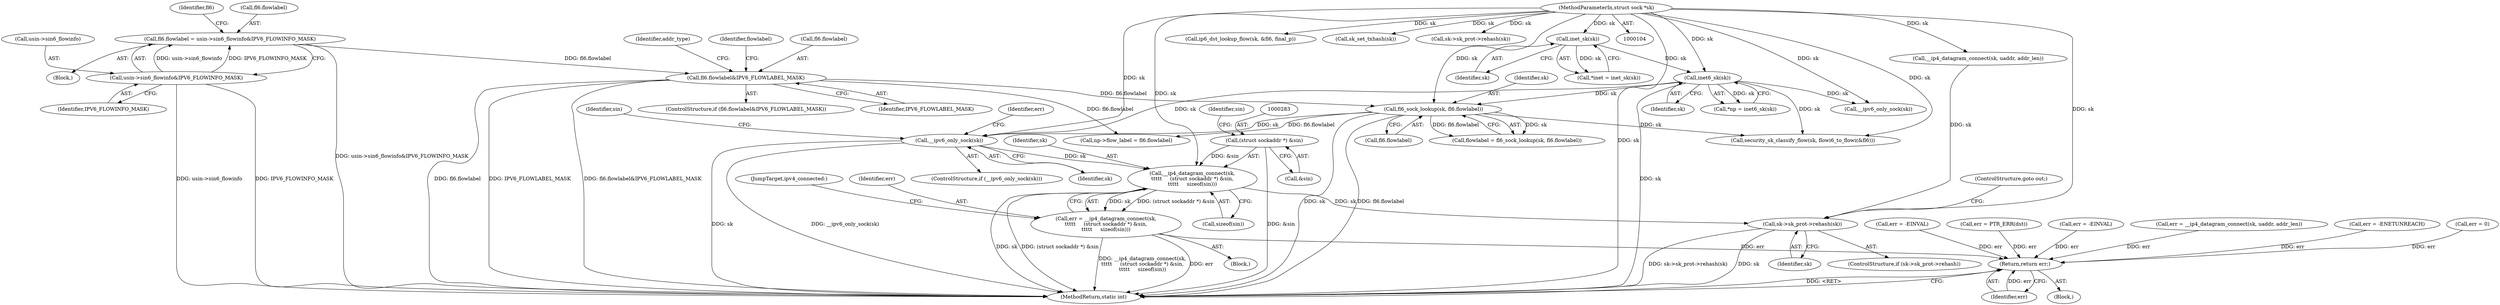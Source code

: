 digraph "0_linux_45f6fad84cc305103b28d73482b344d7f5b76f39_4@API" {
"1000280" [label="(Call,__ip4_datagram_connect(sk,\n\t\t\t\t\t     (struct sockaddr *) &sin,\n\t\t\t\t\t     sizeof(sin)))"];
"1000247" [label="(Call,__ipv6_only_sock(sk))"];
"1000202" [label="(Call,fl6_sock_lookup(sk, fl6.flowlabel))"];
"1000123" [label="(Call,inet6_sk(sk))"];
"1000118" [label="(Call,inet_sk(sk))"];
"1000105" [label="(MethodParameterIn,struct sock *sk)"];
"1000194" [label="(Call,fl6.flowlabel&IPV6_FLOWLABEL_MASK)"];
"1000184" [label="(Call,fl6.flowlabel = usin->sin6_flowinfo&IPV6_FLOWINFO_MASK)"];
"1000188" [label="(Call,usin->sin6_flowinfo&IPV6_FLOWINFO_MASK)"];
"1000282" [label="(Call,(struct sockaddr *) &sin)"];
"1000278" [label="(Call,err = __ip4_datagram_connect(sk,\n\t\t\t\t\t     (struct sockaddr *) &sin,\n\t\t\t\t\t     sizeof(sin)))"];
"1000595" [label="(Return,return err;)"];
"1000347" [label="(Call,sk->sk_prot->rehash(sk))"];
"1000347" [label="(Call,sk->sk_prot->rehash(sk))"];
"1000204" [label="(Call,fl6.flowlabel)"];
"1000422" [label="(Call,np->flow_label = fl6.flowlabel)"];
"1000150" [label="(Call,err = __ip4_datagram_connect(sk, uaddr, addr_len))"];
"1000124" [label="(Identifier,sk)"];
"1000288" [label="(JumpTarget,ipv4_connected:)"];
"1000250" [label="(Call,err = -ENETUNREACH)"];
"1000214" [label="(Identifier,addr_type)"];
"1000596" [label="(Identifier,err)"];
"1000121" [label="(Call,*np = inet6_sk(sk))"];
"1000201" [label="(Identifier,flowlabel)"];
"1000193" [label="(ControlStructure,if (fl6.flowlabel&IPV6_FLOWLABEL_MASK))"];
"1000202" [label="(Call,fl6_sock_lookup(sk, fl6.flowlabel))"];
"1000198" [label="(Identifier,IPV6_FLOWLABEL_MASK)"];
"1000287" [label="(Identifier,sin)"];
"1000184" [label="(Call,fl6.flowlabel = usin->sin6_flowinfo&IPV6_FLOWINFO_MASK)"];
"1000349" [label="(ControlStructure,goto out;)"];
"1000152" [label="(Call,__ip4_datagram_connect(sk, uaddr, addr_len))"];
"1000189" [label="(Call,usin->sin6_flowinfo)"];
"1000118" [label="(Call,inet_sk(sk))"];
"1000192" [label="(Identifier,IPV6_FLOWINFO_MASK)"];
"1000195" [label="(Call,fl6.flowlabel)"];
"1000119" [label="(Identifier,sk)"];
"1000194" [label="(Call,fl6.flowlabel&IPV6_FLOWLABEL_MASK)"];
"1000282" [label="(Call,(struct sockaddr *) &sin)"];
"1000597" [label="(MethodReturn,static int)"];
"1000105" [label="(MethodParameterIn,struct sock *sk)"];
"1000595" [label="(Return,return err;)"];
"1000257" [label="(Identifier,sin)"];
"1000284" [label="(Call,&sin)"];
"1000531" [label="(Call,err = 0)"];
"1000377" [label="(Call,err = -EINVAL)"];
"1000526" [label="(Call,ip6_dst_lookup_flow(sk, &fl6, final_p))"];
"1000286" [label="(Call,sizeof(sin))"];
"1000590" [label="(Call,sk_set_txhash(sk))"];
"1000188" [label="(Call,usin->sin6_flowinfo&IPV6_FLOWINFO_MASK)"];
"1000581" [label="(Call,sk->sk_prot->rehash(sk))"];
"1000247" [label="(Call,__ipv6_only_sock(sk))"];
"1000278" [label="(Call,err = __ip4_datagram_connect(sk,\n\t\t\t\t\t     (struct sockaddr *) &sin,\n\t\t\t\t\t     sizeof(sin)))"];
"1000200" [label="(Call,flowlabel = fl6_sock_lookup(sk, fl6.flowlabel))"];
"1000341" [label="(ControlStructure,if (sk->sk_prot->rehash))"];
"1000123" [label="(Call,inet6_sk(sk))"];
"1000116" [label="(Call,*inet = inet_sk(sk))"];
"1000183" [label="(Block,)"];
"1000279" [label="(Identifier,err)"];
"1000501" [label="(Call,security_sk_classify_flow(sk, flowi6_to_flowi(&fl6)))"];
"1000538" [label="(Call,err = PTR_ERR(dst))"];
"1000246" [label="(ControlStructure,if (__ipv6_only_sock(sk)))"];
"1000145" [label="(Call,__ipv6_only_sock(sk))"];
"1000108" [label="(Block,)"];
"1000348" [label="(Identifier,sk)"];
"1000244" [label="(Block,)"];
"1000280" [label="(Call,__ip4_datagram_connect(sk,\n\t\t\t\t\t     (struct sockaddr *) &sin,\n\t\t\t\t\t     sizeof(sin)))"];
"1000281" [label="(Identifier,sk)"];
"1000251" [label="(Identifier,err)"];
"1000203" [label="(Identifier,sk)"];
"1000196" [label="(Identifier,fl6)"];
"1000185" [label="(Call,fl6.flowlabel)"];
"1000248" [label="(Identifier,sk)"];
"1000411" [label="(Call,err = -EINVAL)"];
"1000280" -> "1000278"  [label="AST: "];
"1000280" -> "1000286"  [label="CFG: "];
"1000281" -> "1000280"  [label="AST: "];
"1000282" -> "1000280"  [label="AST: "];
"1000286" -> "1000280"  [label="AST: "];
"1000278" -> "1000280"  [label="CFG: "];
"1000280" -> "1000597"  [label="DDG: (struct sockaddr *) &sin"];
"1000280" -> "1000597"  [label="DDG: sk"];
"1000280" -> "1000278"  [label="DDG: sk"];
"1000280" -> "1000278"  [label="DDG: (struct sockaddr *) &sin"];
"1000247" -> "1000280"  [label="DDG: sk"];
"1000105" -> "1000280"  [label="DDG: sk"];
"1000282" -> "1000280"  [label="DDG: &sin"];
"1000280" -> "1000347"  [label="DDG: sk"];
"1000247" -> "1000246"  [label="AST: "];
"1000247" -> "1000248"  [label="CFG: "];
"1000248" -> "1000247"  [label="AST: "];
"1000251" -> "1000247"  [label="CFG: "];
"1000257" -> "1000247"  [label="CFG: "];
"1000247" -> "1000597"  [label="DDG: sk"];
"1000247" -> "1000597"  [label="DDG: __ipv6_only_sock(sk)"];
"1000202" -> "1000247"  [label="DDG: sk"];
"1000123" -> "1000247"  [label="DDG: sk"];
"1000105" -> "1000247"  [label="DDG: sk"];
"1000202" -> "1000200"  [label="AST: "];
"1000202" -> "1000204"  [label="CFG: "];
"1000203" -> "1000202"  [label="AST: "];
"1000204" -> "1000202"  [label="AST: "];
"1000200" -> "1000202"  [label="CFG: "];
"1000202" -> "1000597"  [label="DDG: sk"];
"1000202" -> "1000597"  [label="DDG: fl6.flowlabel"];
"1000202" -> "1000200"  [label="DDG: sk"];
"1000202" -> "1000200"  [label="DDG: fl6.flowlabel"];
"1000123" -> "1000202"  [label="DDG: sk"];
"1000105" -> "1000202"  [label="DDG: sk"];
"1000194" -> "1000202"  [label="DDG: fl6.flowlabel"];
"1000202" -> "1000422"  [label="DDG: fl6.flowlabel"];
"1000202" -> "1000501"  [label="DDG: sk"];
"1000123" -> "1000121"  [label="AST: "];
"1000123" -> "1000124"  [label="CFG: "];
"1000124" -> "1000123"  [label="AST: "];
"1000121" -> "1000123"  [label="CFG: "];
"1000123" -> "1000597"  [label="DDG: sk"];
"1000123" -> "1000121"  [label="DDG: sk"];
"1000118" -> "1000123"  [label="DDG: sk"];
"1000105" -> "1000123"  [label="DDG: sk"];
"1000123" -> "1000145"  [label="DDG: sk"];
"1000123" -> "1000501"  [label="DDG: sk"];
"1000118" -> "1000116"  [label="AST: "];
"1000118" -> "1000119"  [label="CFG: "];
"1000119" -> "1000118"  [label="AST: "];
"1000116" -> "1000118"  [label="CFG: "];
"1000118" -> "1000116"  [label="DDG: sk"];
"1000105" -> "1000118"  [label="DDG: sk"];
"1000105" -> "1000104"  [label="AST: "];
"1000105" -> "1000597"  [label="DDG: sk"];
"1000105" -> "1000145"  [label="DDG: sk"];
"1000105" -> "1000152"  [label="DDG: sk"];
"1000105" -> "1000347"  [label="DDG: sk"];
"1000105" -> "1000501"  [label="DDG: sk"];
"1000105" -> "1000526"  [label="DDG: sk"];
"1000105" -> "1000581"  [label="DDG: sk"];
"1000105" -> "1000590"  [label="DDG: sk"];
"1000194" -> "1000193"  [label="AST: "];
"1000194" -> "1000198"  [label="CFG: "];
"1000195" -> "1000194"  [label="AST: "];
"1000198" -> "1000194"  [label="AST: "];
"1000201" -> "1000194"  [label="CFG: "];
"1000214" -> "1000194"  [label="CFG: "];
"1000194" -> "1000597"  [label="DDG: fl6.flowlabel&IPV6_FLOWLABEL_MASK"];
"1000194" -> "1000597"  [label="DDG: fl6.flowlabel"];
"1000194" -> "1000597"  [label="DDG: IPV6_FLOWLABEL_MASK"];
"1000184" -> "1000194"  [label="DDG: fl6.flowlabel"];
"1000194" -> "1000422"  [label="DDG: fl6.flowlabel"];
"1000184" -> "1000183"  [label="AST: "];
"1000184" -> "1000188"  [label="CFG: "];
"1000185" -> "1000184"  [label="AST: "];
"1000188" -> "1000184"  [label="AST: "];
"1000196" -> "1000184"  [label="CFG: "];
"1000184" -> "1000597"  [label="DDG: usin->sin6_flowinfo&IPV6_FLOWINFO_MASK"];
"1000188" -> "1000184"  [label="DDG: usin->sin6_flowinfo"];
"1000188" -> "1000184"  [label="DDG: IPV6_FLOWINFO_MASK"];
"1000188" -> "1000192"  [label="CFG: "];
"1000189" -> "1000188"  [label="AST: "];
"1000192" -> "1000188"  [label="AST: "];
"1000188" -> "1000597"  [label="DDG: usin->sin6_flowinfo"];
"1000188" -> "1000597"  [label="DDG: IPV6_FLOWINFO_MASK"];
"1000282" -> "1000284"  [label="CFG: "];
"1000283" -> "1000282"  [label="AST: "];
"1000284" -> "1000282"  [label="AST: "];
"1000287" -> "1000282"  [label="CFG: "];
"1000282" -> "1000597"  [label="DDG: &sin"];
"1000278" -> "1000244"  [label="AST: "];
"1000279" -> "1000278"  [label="AST: "];
"1000288" -> "1000278"  [label="CFG: "];
"1000278" -> "1000597"  [label="DDG: __ip4_datagram_connect(sk,\n\t\t\t\t\t     (struct sockaddr *) &sin,\n\t\t\t\t\t     sizeof(sin))"];
"1000278" -> "1000597"  [label="DDG: err"];
"1000278" -> "1000595"  [label="DDG: err"];
"1000595" -> "1000108"  [label="AST: "];
"1000595" -> "1000596"  [label="CFG: "];
"1000596" -> "1000595"  [label="AST: "];
"1000597" -> "1000595"  [label="CFG: "];
"1000595" -> "1000597"  [label="DDG: <RET>"];
"1000596" -> "1000595"  [label="DDG: err"];
"1000250" -> "1000595"  [label="DDG: err"];
"1000150" -> "1000595"  [label="DDG: err"];
"1000411" -> "1000595"  [label="DDG: err"];
"1000377" -> "1000595"  [label="DDG: err"];
"1000538" -> "1000595"  [label="DDG: err"];
"1000531" -> "1000595"  [label="DDG: err"];
"1000347" -> "1000341"  [label="AST: "];
"1000347" -> "1000348"  [label="CFG: "];
"1000348" -> "1000347"  [label="AST: "];
"1000349" -> "1000347"  [label="CFG: "];
"1000347" -> "1000597"  [label="DDG: sk"];
"1000347" -> "1000597"  [label="DDG: sk->sk_prot->rehash(sk)"];
"1000152" -> "1000347"  [label="DDG: sk"];
}
